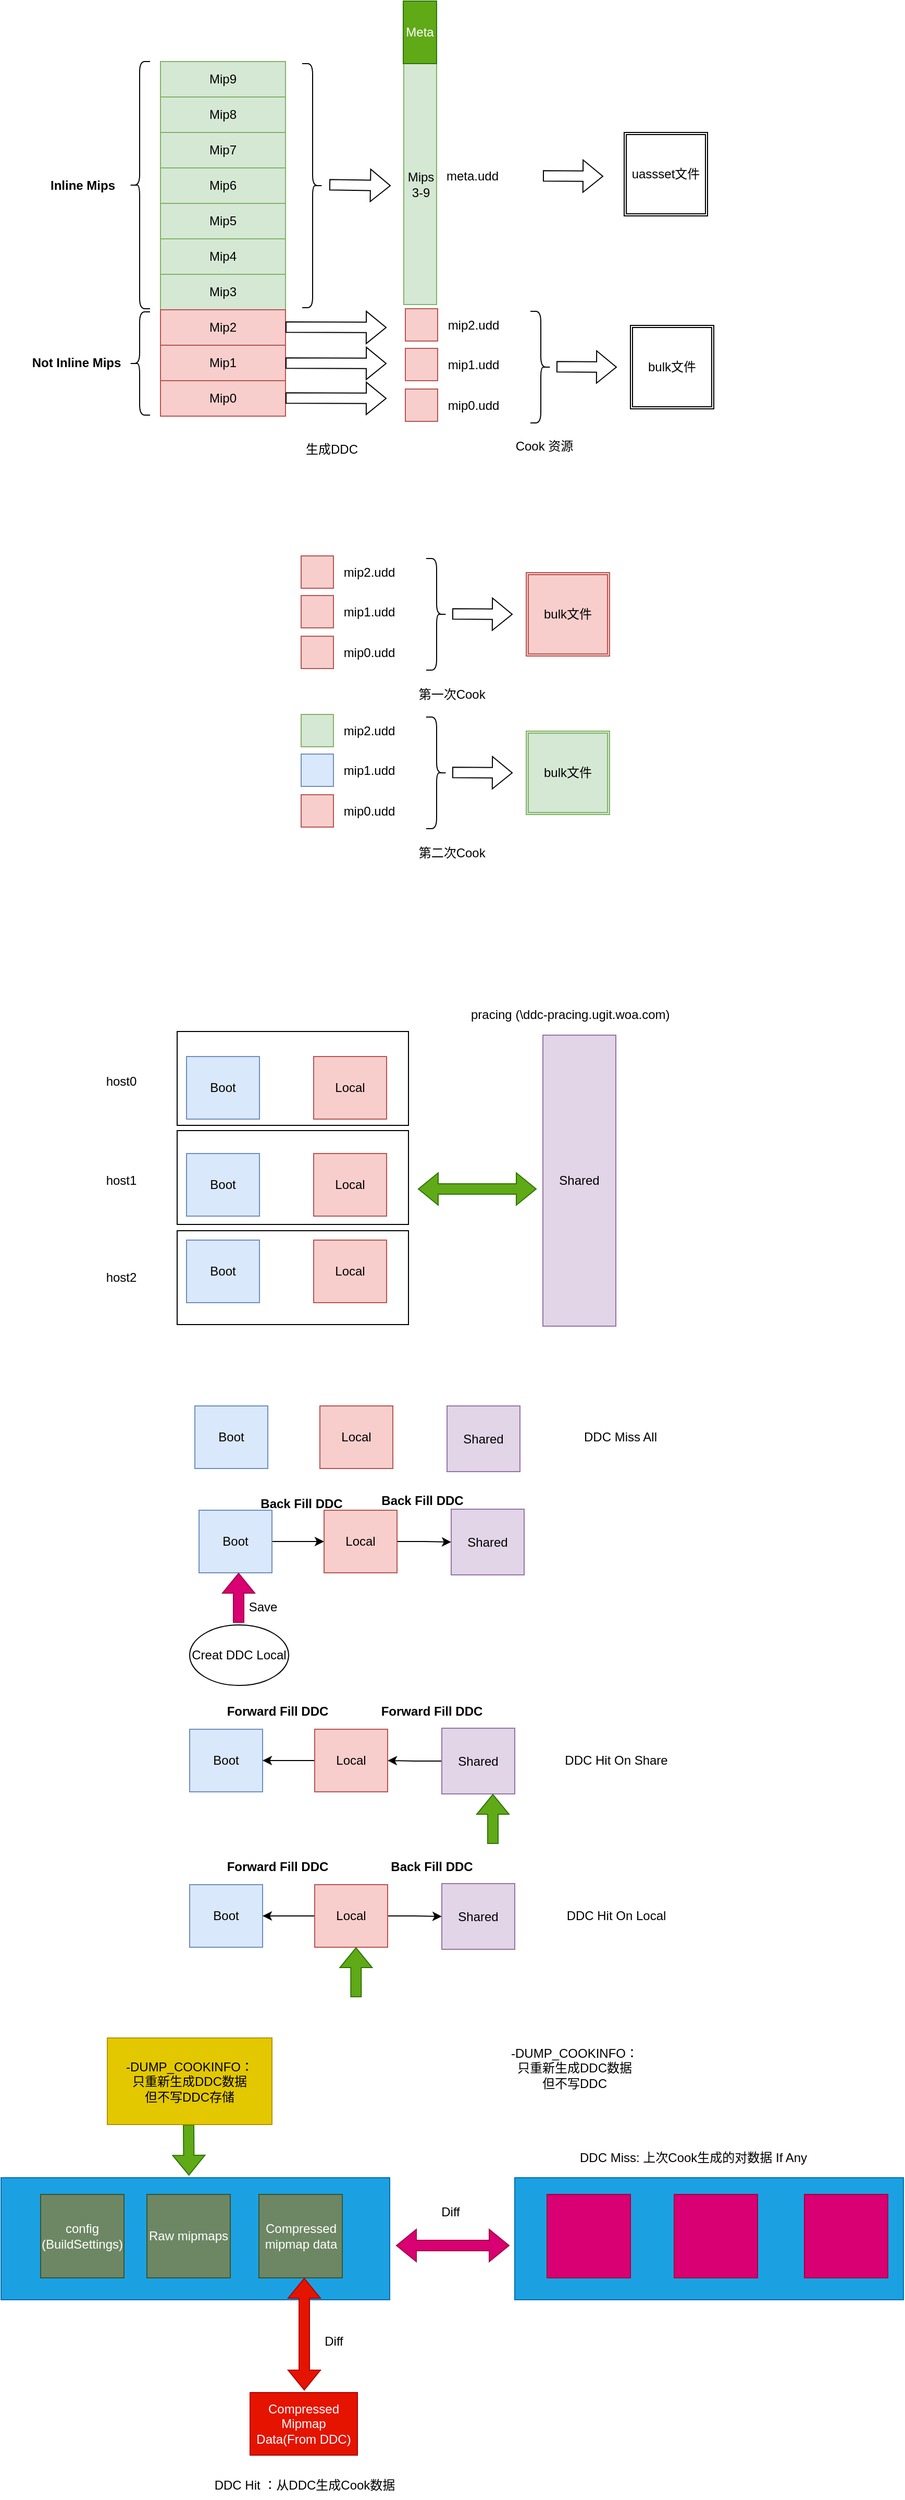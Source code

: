 <mxfile version="22.1.5" type="github">
  <diagram name="第 1 页" id="jKS2cJTH35RJGLVXmmXr">
    <mxGraphModel dx="1430" dy="766" grid="0" gridSize="10" guides="1" tooltips="1" connect="1" arrows="1" fold="1" page="0" pageScale="1" pageWidth="827" pageHeight="1169" math="0" shadow="0">
      <root>
        <mxCell id="0" />
        <mxCell id="1" parent="0" />
        <mxCell id="bfPm18m77VNks64HNGEr-127" value="" style="rounded=0;whiteSpace=wrap;html=1;fillColor=#1ba1e2;fontColor=#ffffff;strokeColor=#006EAF;" vertex="1" parent="1">
          <mxGeometry x="524" y="2382" width="373" height="117" as="geometry" />
        </mxCell>
        <mxCell id="bfPm18m77VNks64HNGEr-124" value="" style="rounded=0;whiteSpace=wrap;html=1;fillColor=#1ba1e2;fontColor=#ffffff;strokeColor=#006EAF;" vertex="1" parent="1">
          <mxGeometry x="31" y="2382" width="373" height="117" as="geometry" />
        </mxCell>
        <mxCell id="bfPm18m77VNks64HNGEr-75" value="" style="rounded=0;whiteSpace=wrap;html=1;" vertex="1" parent="1">
          <mxGeometry x="200" y="1474" width="222" height="90" as="geometry" />
        </mxCell>
        <mxCell id="bfPm18m77VNks64HNGEr-74" value="" style="rounded=0;whiteSpace=wrap;html=1;" vertex="1" parent="1">
          <mxGeometry x="200" y="1378" width="222" height="90" as="geometry" />
        </mxCell>
        <mxCell id="bfPm18m77VNks64HNGEr-73" value="" style="rounded=0;whiteSpace=wrap;html=1;" vertex="1" parent="1">
          <mxGeometry x="200" y="1283" width="222" height="90" as="geometry" />
        </mxCell>
        <mxCell id="bfPm18m77VNks64HNGEr-4" value="Mip9" style="rounded=0;whiteSpace=wrap;html=1;fillColor=#d5e8d4;strokeColor=#82b366;" vertex="1" parent="1">
          <mxGeometry x="184" y="353" width="120" height="34" as="geometry" />
        </mxCell>
        <mxCell id="bfPm18m77VNks64HNGEr-7" value="Mip8" style="rounded=0;whiteSpace=wrap;html=1;fillColor=#d5e8d4;strokeColor=#82b366;" vertex="1" parent="1">
          <mxGeometry x="184" y="387" width="120" height="34" as="geometry" />
        </mxCell>
        <mxCell id="bfPm18m77VNks64HNGEr-8" value="Mip7" style="rounded=0;whiteSpace=wrap;html=1;fillColor=#d5e8d4;strokeColor=#82b366;" vertex="1" parent="1">
          <mxGeometry x="184" y="421" width="120" height="34" as="geometry" />
        </mxCell>
        <mxCell id="bfPm18m77VNks64HNGEr-9" value="Mip6" style="rounded=0;whiteSpace=wrap;html=1;fillColor=#d5e8d4;strokeColor=#82b366;" vertex="1" parent="1">
          <mxGeometry x="184" y="455" width="120" height="34" as="geometry" />
        </mxCell>
        <mxCell id="bfPm18m77VNks64HNGEr-10" value="Mip5" style="rounded=0;whiteSpace=wrap;html=1;fillColor=#d5e8d4;strokeColor=#82b366;" vertex="1" parent="1">
          <mxGeometry x="184" y="489" width="120" height="34" as="geometry" />
        </mxCell>
        <mxCell id="bfPm18m77VNks64HNGEr-11" value="Mip4" style="rounded=0;whiteSpace=wrap;html=1;fillColor=#d5e8d4;strokeColor=#82b366;" vertex="1" parent="1">
          <mxGeometry x="184" y="523" width="120" height="34" as="geometry" />
        </mxCell>
        <mxCell id="bfPm18m77VNks64HNGEr-12" value="Mip3" style="rounded=0;whiteSpace=wrap;html=1;fillColor=#d5e8d4;strokeColor=#82b366;" vertex="1" parent="1">
          <mxGeometry x="184" y="557" width="120" height="34" as="geometry" />
        </mxCell>
        <mxCell id="bfPm18m77VNks64HNGEr-13" value="Mip2" style="rounded=0;whiteSpace=wrap;html=1;fillColor=#f8cecc;strokeColor=#b85450;" vertex="1" parent="1">
          <mxGeometry x="184" y="591" width="120" height="34" as="geometry" />
        </mxCell>
        <mxCell id="bfPm18m77VNks64HNGEr-14" value="Mip1" style="rounded=0;whiteSpace=wrap;html=1;fillColor=#f8cecc;strokeColor=#b85450;" vertex="1" parent="1">
          <mxGeometry x="184" y="625" width="120" height="34" as="geometry" />
        </mxCell>
        <mxCell id="bfPm18m77VNks64HNGEr-15" value="Mip0" style="rounded=0;whiteSpace=wrap;html=1;fillColor=#f8cecc;strokeColor=#b85450;" vertex="1" parent="1">
          <mxGeometry x="184" y="659" width="120" height="34" as="geometry" />
        </mxCell>
        <mxCell id="bfPm18m77VNks64HNGEr-16" value="" style="shape=curlyBracket;whiteSpace=wrap;html=1;rounded=1;labelPosition=left;verticalLabelPosition=middle;align=right;verticalAlign=middle;" vertex="1" parent="1">
          <mxGeometry x="154" y="593" width="20" height="99" as="geometry" />
        </mxCell>
        <mxCell id="bfPm18m77VNks64HNGEr-17" value="" style="shape=curlyBracket;whiteSpace=wrap;html=1;rounded=1;labelPosition=left;verticalLabelPosition=middle;align=right;verticalAlign=middle;" vertex="1" parent="1">
          <mxGeometry x="154" y="353" width="20" height="237" as="geometry" />
        </mxCell>
        <mxCell id="bfPm18m77VNks64HNGEr-18" value="&lt;b&gt;Inline Mips&lt;/b&gt;" style="text;html=1;align=center;verticalAlign=middle;resizable=0;points=[];autosize=1;strokeColor=none;fillColor=none;" vertex="1" parent="1">
          <mxGeometry x="69" y="458.5" width="80" height="26" as="geometry" />
        </mxCell>
        <mxCell id="bfPm18m77VNks64HNGEr-19" value="&lt;b&gt;Not Inline Mips&lt;/b&gt;" style="text;html=1;align=center;verticalAlign=middle;resizable=0;points=[];autosize=1;strokeColor=none;fillColor=none;" vertex="1" parent="1">
          <mxGeometry x="51" y="629" width="103" height="26" as="geometry" />
        </mxCell>
        <mxCell id="bfPm18m77VNks64HNGEr-20" value="" style="shape=flexArrow;endArrow=classic;html=1;rounded=0;" edge="1" parent="1">
          <mxGeometry width="50" height="50" relative="1" as="geometry">
            <mxPoint x="304" y="675.66" as="sourcePoint" />
            <mxPoint x="401" y="676" as="targetPoint" />
          </mxGeometry>
        </mxCell>
        <mxCell id="bfPm18m77VNks64HNGEr-23" value="" style="shape=flexArrow;endArrow=classic;html=1;rounded=0;" edge="1" parent="1">
          <mxGeometry width="50" height="50" relative="1" as="geometry">
            <mxPoint x="304" y="642.16" as="sourcePoint" />
            <mxPoint x="401" y="642.5" as="targetPoint" />
          </mxGeometry>
        </mxCell>
        <mxCell id="bfPm18m77VNks64HNGEr-24" value="" style="shape=flexArrow;endArrow=classic;html=1;rounded=0;" edge="1" parent="1">
          <mxGeometry width="50" height="50" relative="1" as="geometry">
            <mxPoint x="304" y="607.66" as="sourcePoint" />
            <mxPoint x="401" y="608" as="targetPoint" />
          </mxGeometry>
        </mxCell>
        <mxCell id="bfPm18m77VNks64HNGEr-25" value="" style="shape=curlyBracket;whiteSpace=wrap;html=1;rounded=1;flipH=1;labelPosition=right;verticalLabelPosition=middle;align=left;verticalAlign=middle;" vertex="1" parent="1">
          <mxGeometry x="320" y="355" width="20" height="234" as="geometry" />
        </mxCell>
        <mxCell id="bfPm18m77VNks64HNGEr-27" value="" style="whiteSpace=wrap;html=1;aspect=fixed;fillColor=#f8cecc;strokeColor=#b85450;" vertex="1" parent="1">
          <mxGeometry x="419" y="590" width="31" height="31" as="geometry" />
        </mxCell>
        <mxCell id="bfPm18m77VNks64HNGEr-28" value="" style="whiteSpace=wrap;html=1;aspect=fixed;fillColor=#f8cecc;strokeColor=#b85450;" vertex="1" parent="1">
          <mxGeometry x="419" y="628" width="31" height="31" as="geometry" />
        </mxCell>
        <mxCell id="bfPm18m77VNks64HNGEr-29" value="" style="whiteSpace=wrap;html=1;aspect=fixed;fillColor=#f8cecc;strokeColor=#b85450;" vertex="1" parent="1">
          <mxGeometry x="419" y="667" width="31" height="31" as="geometry" />
        </mxCell>
        <mxCell id="bfPm18m77VNks64HNGEr-30" value="" style="shape=flexArrow;endArrow=classic;html=1;rounded=0;" edge="1" parent="1">
          <mxGeometry width="50" height="50" relative="1" as="geometry">
            <mxPoint x="346" y="471.16" as="sourcePoint" />
            <mxPoint x="405" y="472" as="targetPoint" />
          </mxGeometry>
        </mxCell>
        <mxCell id="bfPm18m77VNks64HNGEr-33" value="mip2.udd" style="text;html=1;align=center;verticalAlign=middle;resizable=0;points=[];autosize=1;strokeColor=none;fillColor=none;" vertex="1" parent="1">
          <mxGeometry x="450" y="592.5" width="67" height="26" as="geometry" />
        </mxCell>
        <mxCell id="bfPm18m77VNks64HNGEr-34" value="mip1.udd" style="text;html=1;align=center;verticalAlign=middle;resizable=0;points=[];autosize=1;strokeColor=none;fillColor=none;" vertex="1" parent="1">
          <mxGeometry x="450" y="630.5" width="67" height="26" as="geometry" />
        </mxCell>
        <mxCell id="bfPm18m77VNks64HNGEr-35" value="mip0.udd" style="text;html=1;align=center;verticalAlign=middle;resizable=0;points=[];autosize=1;strokeColor=none;fillColor=none;" vertex="1" parent="1">
          <mxGeometry x="450" y="669.5" width="67" height="26" as="geometry" />
        </mxCell>
        <mxCell id="bfPm18m77VNks64HNGEr-36" value="Mips&lt;br&gt;3-9" style="rounded=0;whiteSpace=wrap;html=1;fillColor=#d5e8d4;strokeColor=#82b366;" vertex="1" parent="1">
          <mxGeometry x="417.5" y="355" width="31.5" height="231" as="geometry" />
        </mxCell>
        <mxCell id="bfPm18m77VNks64HNGEr-37" value="Meta" style="rounded=0;whiteSpace=wrap;html=1;fillColor=#60a917;fontColor=#ffffff;strokeColor=#2D7600;" vertex="1" parent="1">
          <mxGeometry x="417" y="295" width="32" height="60" as="geometry" />
        </mxCell>
        <mxCell id="bfPm18m77VNks64HNGEr-38" value="meta.udd" style="text;html=1;align=center;verticalAlign=middle;resizable=0;points=[];autosize=1;strokeColor=none;fillColor=none;" vertex="1" parent="1">
          <mxGeometry x="449" y="450" width="68" height="26" as="geometry" />
        </mxCell>
        <mxCell id="bfPm18m77VNks64HNGEr-39" value="生成DDC" style="text;html=1;align=center;verticalAlign=middle;resizable=0;points=[];autosize=1;strokeColor=none;fillColor=none;" vertex="1" parent="1">
          <mxGeometry x="314" y="712" width="68" height="26" as="geometry" />
        </mxCell>
        <mxCell id="bfPm18m77VNks64HNGEr-40" value="" style="shape=curlyBracket;whiteSpace=wrap;html=1;rounded=1;flipH=1;labelPosition=right;verticalLabelPosition=middle;align=left;verticalAlign=middle;" vertex="1" parent="1">
          <mxGeometry x="539" y="592.5" width="20" height="107" as="geometry" />
        </mxCell>
        <mxCell id="bfPm18m77VNks64HNGEr-41" value="" style="shape=flexArrow;endArrow=classic;html=1;rounded=0;" edge="1" parent="1">
          <mxGeometry width="50" height="50" relative="1" as="geometry">
            <mxPoint x="564" y="645.66" as="sourcePoint" />
            <mxPoint x="622" y="646" as="targetPoint" />
          </mxGeometry>
        </mxCell>
        <mxCell id="bfPm18m77VNks64HNGEr-42" value="bulk文件" style="shape=ext;double=1;whiteSpace=wrap;html=1;aspect=fixed;" vertex="1" parent="1">
          <mxGeometry x="635" y="606" width="80" height="80" as="geometry" />
        </mxCell>
        <mxCell id="bfPm18m77VNks64HNGEr-43" value="" style="shape=flexArrow;endArrow=classic;html=1;rounded=0;" edge="1" parent="1">
          <mxGeometry width="50" height="50" relative="1" as="geometry">
            <mxPoint x="551" y="462.66" as="sourcePoint" />
            <mxPoint x="609" y="463" as="targetPoint" />
          </mxGeometry>
        </mxCell>
        <mxCell id="bfPm18m77VNks64HNGEr-44" value="Cook 资源" style="text;html=1;align=center;verticalAlign=middle;resizable=0;points=[];autosize=1;strokeColor=none;fillColor=none;" vertex="1" parent="1">
          <mxGeometry x="515" y="709" width="73" height="26" as="geometry" />
        </mxCell>
        <mxCell id="bfPm18m77VNks64HNGEr-45" value="uassset文件" style="shape=ext;double=1;whiteSpace=wrap;html=1;aspect=fixed;" vertex="1" parent="1">
          <mxGeometry x="629" y="421" width="80" height="80" as="geometry" />
        </mxCell>
        <mxCell id="bfPm18m77VNks64HNGEr-46" value="" style="whiteSpace=wrap;html=1;aspect=fixed;fillColor=#f8cecc;strokeColor=#b85450;" vertex="1" parent="1">
          <mxGeometry x="319" y="827" width="31" height="31" as="geometry" />
        </mxCell>
        <mxCell id="bfPm18m77VNks64HNGEr-47" value="" style="whiteSpace=wrap;html=1;aspect=fixed;fillColor=#f8cecc;strokeColor=#b85450;" vertex="1" parent="1">
          <mxGeometry x="319" y="865" width="31" height="31" as="geometry" />
        </mxCell>
        <mxCell id="bfPm18m77VNks64HNGEr-48" value="" style="whiteSpace=wrap;html=1;aspect=fixed;fillColor=#f8cecc;strokeColor=#b85450;" vertex="1" parent="1">
          <mxGeometry x="319" y="904" width="31" height="31" as="geometry" />
        </mxCell>
        <mxCell id="bfPm18m77VNks64HNGEr-49" value="mip2.udd" style="text;html=1;align=center;verticalAlign=middle;resizable=0;points=[];autosize=1;strokeColor=none;fillColor=none;" vertex="1" parent="1">
          <mxGeometry x="350" y="829.5" width="67" height="26" as="geometry" />
        </mxCell>
        <mxCell id="bfPm18m77VNks64HNGEr-50" value="mip1.udd" style="text;html=1;align=center;verticalAlign=middle;resizable=0;points=[];autosize=1;strokeColor=none;fillColor=none;" vertex="1" parent="1">
          <mxGeometry x="350" y="867.5" width="67" height="26" as="geometry" />
        </mxCell>
        <mxCell id="bfPm18m77VNks64HNGEr-51" value="mip0.udd" style="text;html=1;align=center;verticalAlign=middle;resizable=0;points=[];autosize=1;strokeColor=none;fillColor=none;" vertex="1" parent="1">
          <mxGeometry x="350" y="906.5" width="67" height="26" as="geometry" />
        </mxCell>
        <mxCell id="bfPm18m77VNks64HNGEr-52" value="" style="shape=curlyBracket;whiteSpace=wrap;html=1;rounded=1;flipH=1;labelPosition=right;verticalLabelPosition=middle;align=left;verticalAlign=middle;" vertex="1" parent="1">
          <mxGeometry x="439" y="829.5" width="20" height="107" as="geometry" />
        </mxCell>
        <mxCell id="bfPm18m77VNks64HNGEr-53" value="" style="shape=flexArrow;endArrow=classic;html=1;rounded=0;" edge="1" parent="1">
          <mxGeometry width="50" height="50" relative="1" as="geometry">
            <mxPoint x="464" y="882.66" as="sourcePoint" />
            <mxPoint x="522" y="883" as="targetPoint" />
          </mxGeometry>
        </mxCell>
        <mxCell id="bfPm18m77VNks64HNGEr-54" value="bulk文件" style="shape=ext;double=1;whiteSpace=wrap;html=1;aspect=fixed;fillColor=#f8cecc;strokeColor=#b85450;" vertex="1" parent="1">
          <mxGeometry x="535" y="843" width="80" height="80" as="geometry" />
        </mxCell>
        <mxCell id="bfPm18m77VNks64HNGEr-55" value="第一次Cook&amp;nbsp;" style="text;html=1;align=center;verticalAlign=middle;resizable=0;points=[];autosize=1;strokeColor=none;fillColor=none;" vertex="1" parent="1">
          <mxGeometry x="422" y="947" width="85" height="26" as="geometry" />
        </mxCell>
        <mxCell id="bfPm18m77VNks64HNGEr-56" value="" style="whiteSpace=wrap;html=1;aspect=fixed;fillColor=#d5e8d4;strokeColor=#82b366;" vertex="1" parent="1">
          <mxGeometry x="319" y="979" width="31" height="31" as="geometry" />
        </mxCell>
        <mxCell id="bfPm18m77VNks64HNGEr-57" value="" style="whiteSpace=wrap;html=1;aspect=fixed;fillColor=#dae8fc;strokeColor=#6c8ebf;" vertex="1" parent="1">
          <mxGeometry x="319" y="1017" width="31" height="31" as="geometry" />
        </mxCell>
        <mxCell id="bfPm18m77VNks64HNGEr-58" value="" style="whiteSpace=wrap;html=1;aspect=fixed;fillColor=#f8cecc;strokeColor=#b85450;" vertex="1" parent="1">
          <mxGeometry x="319" y="1056" width="31" height="31" as="geometry" />
        </mxCell>
        <mxCell id="bfPm18m77VNks64HNGEr-59" value="mip2.udd" style="text;html=1;align=center;verticalAlign=middle;resizable=0;points=[];autosize=1;strokeColor=none;fillColor=none;" vertex="1" parent="1">
          <mxGeometry x="350" y="981.5" width="67" height="26" as="geometry" />
        </mxCell>
        <mxCell id="bfPm18m77VNks64HNGEr-60" value="mip1.udd" style="text;html=1;align=center;verticalAlign=middle;resizable=0;points=[];autosize=1;strokeColor=none;fillColor=none;" vertex="1" parent="1">
          <mxGeometry x="350" y="1019.5" width="67" height="26" as="geometry" />
        </mxCell>
        <mxCell id="bfPm18m77VNks64HNGEr-61" value="mip0.udd" style="text;html=1;align=center;verticalAlign=middle;resizable=0;points=[];autosize=1;strokeColor=none;fillColor=none;" vertex="1" parent="1">
          <mxGeometry x="350" y="1058.5" width="67" height="26" as="geometry" />
        </mxCell>
        <mxCell id="bfPm18m77VNks64HNGEr-62" value="" style="shape=curlyBracket;whiteSpace=wrap;html=1;rounded=1;flipH=1;labelPosition=right;verticalLabelPosition=middle;align=left;verticalAlign=middle;" vertex="1" parent="1">
          <mxGeometry x="439" y="981.5" width="20" height="107" as="geometry" />
        </mxCell>
        <mxCell id="bfPm18m77VNks64HNGEr-63" value="" style="shape=flexArrow;endArrow=classic;html=1;rounded=0;" edge="1" parent="1">
          <mxGeometry width="50" height="50" relative="1" as="geometry">
            <mxPoint x="464" y="1034.66" as="sourcePoint" />
            <mxPoint x="522" y="1035" as="targetPoint" />
          </mxGeometry>
        </mxCell>
        <mxCell id="bfPm18m77VNks64HNGEr-64" value="bulk文件" style="shape=ext;double=1;whiteSpace=wrap;html=1;aspect=fixed;fillColor=#d5e8d4;strokeColor=#82b366;" vertex="1" parent="1">
          <mxGeometry x="535" y="995" width="80" height="80" as="geometry" />
        </mxCell>
        <mxCell id="bfPm18m77VNks64HNGEr-65" value="第二次Cook&amp;nbsp;" style="text;html=1;align=center;verticalAlign=middle;resizable=0;points=[];autosize=1;strokeColor=none;fillColor=none;" vertex="1" parent="1">
          <mxGeometry x="422" y="1099" width="85" height="26" as="geometry" />
        </mxCell>
        <mxCell id="bfPm18m77VNks64HNGEr-66" value="Boot" style="rounded=0;whiteSpace=wrap;html=1;fillColor=#dae8fc;strokeColor=#6c8ebf;" vertex="1" parent="1">
          <mxGeometry x="209" y="1307" width="70" height="60" as="geometry" />
        </mxCell>
        <mxCell id="bfPm18m77VNks64HNGEr-67" value="Local" style="rounded=0;whiteSpace=wrap;html=1;fillColor=#f8cecc;strokeColor=#b85450;" vertex="1" parent="1">
          <mxGeometry x="331" y="1307" width="70" height="60" as="geometry" />
        </mxCell>
        <mxCell id="bfPm18m77VNks64HNGEr-68" value="Shared" style="rounded=0;whiteSpace=wrap;html=1;fillColor=#e1d5e7;strokeColor=#9673a6;" vertex="1" parent="1">
          <mxGeometry x="551" y="1286.5" width="70" height="279" as="geometry" />
        </mxCell>
        <mxCell id="bfPm18m77VNks64HNGEr-69" value="Boot" style="rounded=0;whiteSpace=wrap;html=1;fillColor=#dae8fc;strokeColor=#6c8ebf;" vertex="1" parent="1">
          <mxGeometry x="209" y="1400" width="70" height="60" as="geometry" />
        </mxCell>
        <mxCell id="bfPm18m77VNks64HNGEr-70" value="Local" style="rounded=0;whiteSpace=wrap;html=1;fillColor=#f8cecc;strokeColor=#b85450;" vertex="1" parent="1">
          <mxGeometry x="331" y="1400" width="70" height="60" as="geometry" />
        </mxCell>
        <mxCell id="bfPm18m77VNks64HNGEr-71" value="Boot" style="rounded=0;whiteSpace=wrap;html=1;fillColor=#dae8fc;strokeColor=#6c8ebf;" vertex="1" parent="1">
          <mxGeometry x="209" y="1483" width="70" height="60" as="geometry" />
        </mxCell>
        <mxCell id="bfPm18m77VNks64HNGEr-72" value="Local" style="rounded=0;whiteSpace=wrap;html=1;fillColor=#f8cecc;strokeColor=#b85450;" vertex="1" parent="1">
          <mxGeometry x="331" y="1483" width="70" height="60" as="geometry" />
        </mxCell>
        <mxCell id="bfPm18m77VNks64HNGEr-76" value="host0" style="text;html=1;align=center;verticalAlign=middle;resizable=0;points=[];autosize=1;strokeColor=none;fillColor=none;" vertex="1" parent="1">
          <mxGeometry x="122" y="1318" width="47" height="26" as="geometry" />
        </mxCell>
        <mxCell id="bfPm18m77VNks64HNGEr-77" value="host1" style="text;html=1;align=center;verticalAlign=middle;resizable=0;points=[];autosize=1;strokeColor=none;fillColor=none;" vertex="1" parent="1">
          <mxGeometry x="122" y="1413" width="47" height="26" as="geometry" />
        </mxCell>
        <mxCell id="bfPm18m77VNks64HNGEr-78" value="host2" style="text;html=1;align=center;verticalAlign=middle;resizable=0;points=[];autosize=1;strokeColor=none;fillColor=none;" vertex="1" parent="1">
          <mxGeometry x="122" y="1506" width="47" height="26" as="geometry" />
        </mxCell>
        <mxCell id="bfPm18m77VNks64HNGEr-79" value="" style="shape=flexArrow;endArrow=classic;startArrow=classic;html=1;rounded=0;fillColor=#60a917;strokeColor=#2D7600;" edge="1" parent="1">
          <mxGeometry width="100" height="100" relative="1" as="geometry">
            <mxPoint x="431" y="1434" as="sourcePoint" />
            <mxPoint x="545" y="1434" as="targetPoint" />
          </mxGeometry>
        </mxCell>
        <mxCell id="bfPm18m77VNks64HNGEr-80" value="pracing (\\ddc-pracing.ugit.woa.com)" style="text;whiteSpace=wrap;" vertex="1" parent="1">
          <mxGeometry x="479.996" y="1253.002" width="222" height="36" as="geometry" />
        </mxCell>
        <mxCell id="bfPm18m77VNks64HNGEr-81" value="Boot" style="rounded=0;whiteSpace=wrap;html=1;fillColor=#dae8fc;strokeColor=#6c8ebf;" vertex="1" parent="1">
          <mxGeometry x="217" y="1642" width="70" height="60" as="geometry" />
        </mxCell>
        <mxCell id="bfPm18m77VNks64HNGEr-82" value="Local" style="rounded=0;whiteSpace=wrap;html=1;fillColor=#f8cecc;strokeColor=#b85450;" vertex="1" parent="1">
          <mxGeometry x="337" y="1642" width="70" height="60" as="geometry" />
        </mxCell>
        <mxCell id="bfPm18m77VNks64HNGEr-83" value="Shared" style="rounded=0;whiteSpace=wrap;html=1;fillColor=#e1d5e7;strokeColor=#9673a6;" vertex="1" parent="1">
          <mxGeometry x="459" y="1642" width="70" height="63" as="geometry" />
        </mxCell>
        <mxCell id="bfPm18m77VNks64HNGEr-84" value="DDC Miss All" style="text;html=1;align=center;verticalAlign=middle;resizable=0;points=[];autosize=1;strokeColor=none;fillColor=none;" vertex="1" parent="1">
          <mxGeometry x="581" y="1659" width="88" height="26" as="geometry" />
        </mxCell>
        <mxCell id="bfPm18m77VNks64HNGEr-91" value="" style="edgeStyle=orthogonalEdgeStyle;rounded=0;orthogonalLoop=1;jettySize=auto;html=1;" edge="1" parent="1" source="bfPm18m77VNks64HNGEr-85" target="bfPm18m77VNks64HNGEr-86">
          <mxGeometry relative="1" as="geometry" />
        </mxCell>
        <mxCell id="bfPm18m77VNks64HNGEr-85" value="Boot" style="rounded=0;whiteSpace=wrap;html=1;fillColor=#dae8fc;strokeColor=#6c8ebf;" vertex="1" parent="1">
          <mxGeometry x="221" y="1742" width="70" height="60" as="geometry" />
        </mxCell>
        <mxCell id="bfPm18m77VNks64HNGEr-92" value="" style="edgeStyle=orthogonalEdgeStyle;rounded=0;orthogonalLoop=1;jettySize=auto;html=1;" edge="1" parent="1" source="bfPm18m77VNks64HNGEr-86" target="bfPm18m77VNks64HNGEr-87">
          <mxGeometry relative="1" as="geometry" />
        </mxCell>
        <mxCell id="bfPm18m77VNks64HNGEr-86" value="Local" style="rounded=0;whiteSpace=wrap;html=1;fillColor=#f8cecc;strokeColor=#b85450;" vertex="1" parent="1">
          <mxGeometry x="341" y="1742" width="70" height="60" as="geometry" />
        </mxCell>
        <mxCell id="bfPm18m77VNks64HNGEr-87" value="Shared" style="rounded=0;whiteSpace=wrap;html=1;fillColor=#e1d5e7;strokeColor=#9673a6;" vertex="1" parent="1">
          <mxGeometry x="463" y="1741" width="70" height="63" as="geometry" />
        </mxCell>
        <mxCell id="bfPm18m77VNks64HNGEr-88" value="Creat DDC Local" style="ellipse;whiteSpace=wrap;html=1;" vertex="1" parent="1">
          <mxGeometry x="212" y="1852" width="95" height="58" as="geometry" />
        </mxCell>
        <mxCell id="bfPm18m77VNks64HNGEr-89" value="" style="shape=flexArrow;endArrow=classic;html=1;rounded=0;fillColor=#d80073;strokeColor=#A50040;" edge="1" parent="1">
          <mxGeometry width="50" height="50" relative="1" as="geometry">
            <mxPoint x="259" y="1850" as="sourcePoint" />
            <mxPoint x="259" y="1802" as="targetPoint" />
          </mxGeometry>
        </mxCell>
        <mxCell id="bfPm18m77VNks64HNGEr-90" value="Save" style="text;html=1;align=center;verticalAlign=middle;resizable=0;points=[];autosize=1;strokeColor=none;fillColor=none;" vertex="1" parent="1">
          <mxGeometry x="259" y="1822" width="45" height="26" as="geometry" />
        </mxCell>
        <mxCell id="bfPm18m77VNks64HNGEr-93" value="&lt;b&gt;Back Fill DDC&lt;/b&gt;" style="text;html=1;align=center;verticalAlign=middle;resizable=0;points=[];autosize=1;strokeColor=none;fillColor=none;" vertex="1" parent="1">
          <mxGeometry x="270" y="1723" width="97" height="26" as="geometry" />
        </mxCell>
        <mxCell id="bfPm18m77VNks64HNGEr-94" value="&lt;b&gt;Back Fill DDC&lt;/b&gt;" style="text;html=1;align=center;verticalAlign=middle;resizable=0;points=[];autosize=1;strokeColor=none;fillColor=none;" vertex="1" parent="1">
          <mxGeometry x="386" y="1720" width="97" height="26" as="geometry" />
        </mxCell>
        <mxCell id="bfPm18m77VNks64HNGEr-95" value="Boot" style="rounded=0;whiteSpace=wrap;html=1;fillColor=#dae8fc;strokeColor=#6c8ebf;" vertex="1" parent="1">
          <mxGeometry x="212" y="1952" width="70" height="60" as="geometry" />
        </mxCell>
        <mxCell id="bfPm18m77VNks64HNGEr-99" value="" style="edgeStyle=orthogonalEdgeStyle;rounded=0;orthogonalLoop=1;jettySize=auto;html=1;" edge="1" parent="1" source="bfPm18m77VNks64HNGEr-96" target="bfPm18m77VNks64HNGEr-95">
          <mxGeometry relative="1" as="geometry" />
        </mxCell>
        <mxCell id="bfPm18m77VNks64HNGEr-96" value="Local" style="rounded=0;whiteSpace=wrap;html=1;fillColor=#f8cecc;strokeColor=#b85450;" vertex="1" parent="1">
          <mxGeometry x="332" y="1952" width="70" height="60" as="geometry" />
        </mxCell>
        <mxCell id="bfPm18m77VNks64HNGEr-100" value="" style="edgeStyle=orthogonalEdgeStyle;rounded=0;orthogonalLoop=1;jettySize=auto;html=1;" edge="1" parent="1" source="bfPm18m77VNks64HNGEr-97" target="bfPm18m77VNks64HNGEr-96">
          <mxGeometry relative="1" as="geometry" />
        </mxCell>
        <mxCell id="bfPm18m77VNks64HNGEr-97" value="Shared" style="rounded=0;whiteSpace=wrap;html=1;fillColor=#e1d5e7;strokeColor=#9673a6;" vertex="1" parent="1">
          <mxGeometry x="454" y="1951" width="70" height="63" as="geometry" />
        </mxCell>
        <mxCell id="bfPm18m77VNks64HNGEr-98" value="DDC Hit On Share" style="text;html=1;align=center;verticalAlign=middle;resizable=0;points=[];autosize=1;strokeColor=none;fillColor=none;" vertex="1" parent="1">
          <mxGeometry x="562" y="1969" width="117" height="26" as="geometry" />
        </mxCell>
        <mxCell id="bfPm18m77VNks64HNGEr-101" value="&lt;b style=&quot;border-color: var(--border-color);&quot;&gt;Forward Fill DDC&lt;/b&gt;" style="text;html=1;align=center;verticalAlign=middle;resizable=0;points=[];autosize=1;strokeColor=none;fillColor=none;" vertex="1" parent="1">
          <mxGeometry x="238" y="1922" width="115" height="26" as="geometry" />
        </mxCell>
        <mxCell id="bfPm18m77VNks64HNGEr-102" value="&lt;b style=&quot;border-color: var(--border-color);&quot;&gt;Forward Fill DDC&lt;/b&gt;" style="text;html=1;align=center;verticalAlign=middle;resizable=0;points=[];autosize=1;strokeColor=none;fillColor=none;" vertex="1" parent="1">
          <mxGeometry x="386" y="1922" width="115" height="26" as="geometry" />
        </mxCell>
        <mxCell id="bfPm18m77VNks64HNGEr-103" value="Boot" style="rounded=0;whiteSpace=wrap;html=1;fillColor=#dae8fc;strokeColor=#6c8ebf;" vertex="1" parent="1">
          <mxGeometry x="212" y="2101" width="70" height="60" as="geometry" />
        </mxCell>
        <mxCell id="bfPm18m77VNks64HNGEr-104" value="" style="edgeStyle=orthogonalEdgeStyle;rounded=0;orthogonalLoop=1;jettySize=auto;html=1;" edge="1" parent="1" source="bfPm18m77VNks64HNGEr-105" target="bfPm18m77VNks64HNGEr-103">
          <mxGeometry relative="1" as="geometry" />
        </mxCell>
        <mxCell id="bfPm18m77VNks64HNGEr-113" style="edgeStyle=orthogonalEdgeStyle;rounded=0;orthogonalLoop=1;jettySize=auto;html=1;entryX=0;entryY=0.5;entryDx=0;entryDy=0;" edge="1" parent="1" source="bfPm18m77VNks64HNGEr-105" target="bfPm18m77VNks64HNGEr-107">
          <mxGeometry relative="1" as="geometry" />
        </mxCell>
        <mxCell id="bfPm18m77VNks64HNGEr-105" value="Local" style="rounded=0;whiteSpace=wrap;html=1;fillColor=#f8cecc;strokeColor=#b85450;" vertex="1" parent="1">
          <mxGeometry x="332" y="2101" width="70" height="60" as="geometry" />
        </mxCell>
        <mxCell id="bfPm18m77VNks64HNGEr-107" value="Shared" style="rounded=0;whiteSpace=wrap;html=1;fillColor=#e1d5e7;strokeColor=#9673a6;" vertex="1" parent="1">
          <mxGeometry x="454" y="2100" width="70" height="63" as="geometry" />
        </mxCell>
        <mxCell id="bfPm18m77VNks64HNGEr-108" value="DDC Hit On Local" style="text;html=1;align=center;verticalAlign=middle;resizable=0;points=[];autosize=1;strokeColor=none;fillColor=none;" vertex="1" parent="1">
          <mxGeometry x="564" y="2118" width="113" height="26" as="geometry" />
        </mxCell>
        <mxCell id="bfPm18m77VNks64HNGEr-109" value="&lt;b style=&quot;border-color: var(--border-color);&quot;&gt;Forward Fill DDC&lt;/b&gt;" style="text;html=1;align=center;verticalAlign=middle;resizable=0;points=[];autosize=1;strokeColor=none;fillColor=none;" vertex="1" parent="1">
          <mxGeometry x="238" y="2071" width="115" height="26" as="geometry" />
        </mxCell>
        <mxCell id="bfPm18m77VNks64HNGEr-110" value="&lt;b style=&quot;border-color: var(--border-color);&quot;&gt;Back Fill DDC&lt;/b&gt;" style="text;html=1;align=center;verticalAlign=middle;resizable=0;points=[];autosize=1;strokeColor=none;fillColor=none;" vertex="1" parent="1">
          <mxGeometry x="395" y="2071" width="97" height="26" as="geometry" />
        </mxCell>
        <mxCell id="bfPm18m77VNks64HNGEr-114" value="" style="shape=flexArrow;endArrow=classic;html=1;rounded=0;fillColor=#60a917;strokeColor=#2D7600;" edge="1" parent="1">
          <mxGeometry width="50" height="50" relative="1" as="geometry">
            <mxPoint x="371.66" y="2209" as="sourcePoint" />
            <mxPoint x="371.66" y="2161" as="targetPoint" />
          </mxGeometry>
        </mxCell>
        <mxCell id="bfPm18m77VNks64HNGEr-115" value="" style="shape=flexArrow;endArrow=classic;html=1;rounded=0;fillColor=#60a917;strokeColor=#2D7600;" edge="1" parent="1">
          <mxGeometry width="50" height="50" relative="1" as="geometry">
            <mxPoint x="503" y="2062" as="sourcePoint" />
            <mxPoint x="503" y="2014" as="targetPoint" />
          </mxGeometry>
        </mxCell>
        <mxCell id="bfPm18m77VNks64HNGEr-116" value="config&lt;br&gt;(BuildSettings)" style="whiteSpace=wrap;html=1;aspect=fixed;fillColor=#6d8764;fontColor=#ffffff;strokeColor=#3A5431;" vertex="1" parent="1">
          <mxGeometry x="69" y="2398" width="80" height="80" as="geometry" />
        </mxCell>
        <mxCell id="bfPm18m77VNks64HNGEr-117" value="" style="whiteSpace=wrap;html=1;aspect=fixed;fillColor=#d80073;fontColor=#ffffff;strokeColor=#A50040;" vertex="1" parent="1">
          <mxGeometry x="555" y="2398" width="80" height="80" as="geometry" />
        </mxCell>
        <mxCell id="bfPm18m77VNks64HNGEr-118" value="" style="shape=flexArrow;endArrow=classic;html=1;rounded=0;fillColor=#60a917;strokeColor=#2D7600;" edge="1" parent="1">
          <mxGeometry width="50" height="50" relative="1" as="geometry">
            <mxPoint x="211" y="2331" as="sourcePoint" />
            <mxPoint x="211.31" y="2380" as="targetPoint" />
          </mxGeometry>
        </mxCell>
        <mxCell id="bfPm18m77VNks64HNGEr-119" value="-DUMP_COOKINFO：&lt;br&gt;只重新生成DDC数据&lt;br&gt;但不写DDC" style="text;html=1;align=center;verticalAlign=middle;resizable=0;points=[];autosize=1;strokeColor=none;fillColor=none;" vertex="1" parent="1">
          <mxGeometry x="511" y="2249" width="140" height="55" as="geometry" />
        </mxCell>
        <mxCell id="bfPm18m77VNks64HNGEr-120" value="Raw mipmaps" style="whiteSpace=wrap;html=1;aspect=fixed;fillColor=#6d8764;fontColor=#ffffff;strokeColor=#3A5431;" vertex="1" parent="1">
          <mxGeometry x="171" y="2398" width="80" height="80" as="geometry" />
        </mxCell>
        <mxCell id="bfPm18m77VNks64HNGEr-121" value="Compressed&lt;br&gt;mipmap data" style="whiteSpace=wrap;html=1;aspect=fixed;fillColor=#6d8764;fontColor=#ffffff;strokeColor=#3A5431;" vertex="1" parent="1">
          <mxGeometry x="278.5" y="2398" width="80" height="80" as="geometry" />
        </mxCell>
        <mxCell id="bfPm18m77VNks64HNGEr-125" value="" style="whiteSpace=wrap;html=1;aspect=fixed;fillColor=#d80073;fontColor=#ffffff;strokeColor=#A50040;" vertex="1" parent="1">
          <mxGeometry x="677" y="2398" width="80" height="80" as="geometry" />
        </mxCell>
        <mxCell id="bfPm18m77VNks64HNGEr-126" value="" style="whiteSpace=wrap;html=1;aspect=fixed;fillColor=#d80073;fontColor=#ffffff;strokeColor=#A50040;" vertex="1" parent="1">
          <mxGeometry x="802" y="2398" width="80" height="80" as="geometry" />
        </mxCell>
        <mxCell id="bfPm18m77VNks64HNGEr-128" value="DDC Miss: 上次Cook生成的对数据 If Any" style="text;html=1;align=center;verticalAlign=middle;resizable=0;points=[];autosize=1;strokeColor=none;fillColor=none;" vertex="1" parent="1">
          <mxGeometry x="577" y="2350" width="236" height="26" as="geometry" />
        </mxCell>
        <mxCell id="bfPm18m77VNks64HNGEr-129" value="" style="shape=flexArrow;endArrow=classic;startArrow=classic;html=1;rounded=0;fillColor=#d80073;strokeColor=#A50040;" edge="1" parent="1">
          <mxGeometry width="100" height="100" relative="1" as="geometry">
            <mxPoint x="410" y="2447" as="sourcePoint" />
            <mxPoint x="519" y="2447" as="targetPoint" />
          </mxGeometry>
        </mxCell>
        <mxCell id="bfPm18m77VNks64HNGEr-130" value="Diff" style="text;html=1;align=center;verticalAlign=middle;resizable=0;points=[];autosize=1;strokeColor=none;fillColor=none;" vertex="1" parent="1">
          <mxGeometry x="444" y="2402" width="36" height="26" as="geometry" />
        </mxCell>
        <mxCell id="bfPm18m77VNks64HNGEr-131" value="Compressed Mipmap Data(From DDC)" style="rounded=0;whiteSpace=wrap;html=1;fillColor=#e51400;fontColor=#ffffff;strokeColor=#B20000;" vertex="1" parent="1">
          <mxGeometry x="270" y="2588" width="103" height="60" as="geometry" />
        </mxCell>
        <mxCell id="bfPm18m77VNks64HNGEr-132" value="" style="shape=flexArrow;endArrow=classic;startArrow=classic;html=1;rounded=0;fillColor=#e51400;strokeColor=#B20000;" edge="1" parent="1">
          <mxGeometry width="100" height="100" relative="1" as="geometry">
            <mxPoint x="322" y="2586" as="sourcePoint" />
            <mxPoint x="322" y="2478" as="targetPoint" />
          </mxGeometry>
        </mxCell>
        <mxCell id="bfPm18m77VNks64HNGEr-133" value="DDC Hit ：从DDC生成Cook数据" style="text;html=1;align=center;verticalAlign=middle;resizable=0;points=[];autosize=1;strokeColor=none;fillColor=none;" vertex="1" parent="1">
          <mxGeometry x="226" y="2664" width="191" height="26" as="geometry" />
        </mxCell>
        <mxCell id="bfPm18m77VNks64HNGEr-134" value="Diff" style="text;html=1;align=center;verticalAlign=middle;resizable=0;points=[];autosize=1;strokeColor=none;fillColor=none;" vertex="1" parent="1">
          <mxGeometry x="332" y="2526" width="36" height="26" as="geometry" />
        </mxCell>
        <mxCell id="bfPm18m77VNks64HNGEr-136" value="-DUMP_COOKINFO：&lt;br style=&quot;border-color: var(--border-color);&quot;&gt;&lt;span style=&quot;&quot;&gt;只重新生成DDC数据&lt;/span&gt;&lt;br style=&quot;border-color: var(--border-color);&quot;&gt;&lt;span style=&quot;&quot;&gt;但不写DDC存储&lt;/span&gt;" style="rounded=0;whiteSpace=wrap;html=1;fillColor=#e3c800;fontColor=#000000;strokeColor=#B09500;" vertex="1" parent="1">
          <mxGeometry x="133" y="2248" width="158" height="83" as="geometry" />
        </mxCell>
      </root>
    </mxGraphModel>
  </diagram>
</mxfile>
